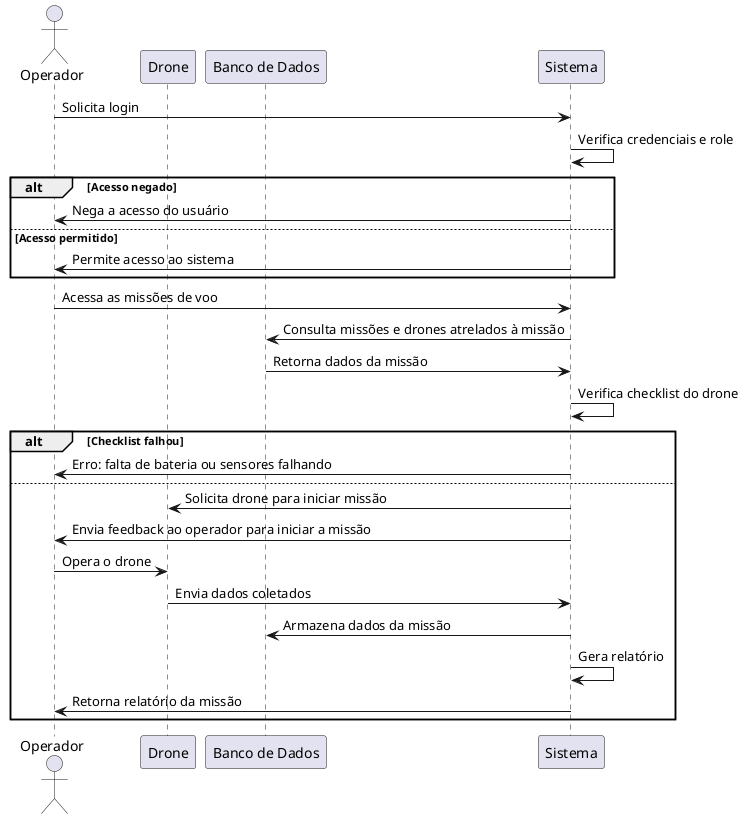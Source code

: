 @startuml SequenceDiagram
actor Operador as user
participant Drone as drone 
participant "Banco de Dados" as DB
participant Sistema as sys

user -> sys : Solicita login
sys -> sys : Verifica credenciais e role
alt Acesso negado
    sys -> user : Nega a acesso do usuário
else Acesso permitido
    sys -> user : Permite acesso ao sistema
end

user -> sys : Acessa as missões de voo
sys -> DB : Consulta missões e drones atrelados à missão
DB -> sys : Retorna dados da missão

sys -> sys : Verifica checklist do drone
alt Checklist falhou
    sys -> user : Erro: falta de bateria ou sensores falhando
else
    sys -> drone : Solicita drone para iniciar missão
    sys -> user : Envia feedback ao operador para iniciar a missão
    user -> drone : Opera o drone
    drone -> sys : Envia dados coletados
    sys -> DB : Armazena dados da missão
    sys -> sys : Gera relatório
    sys -> user : Retorna relatório da missão
end

@enduml